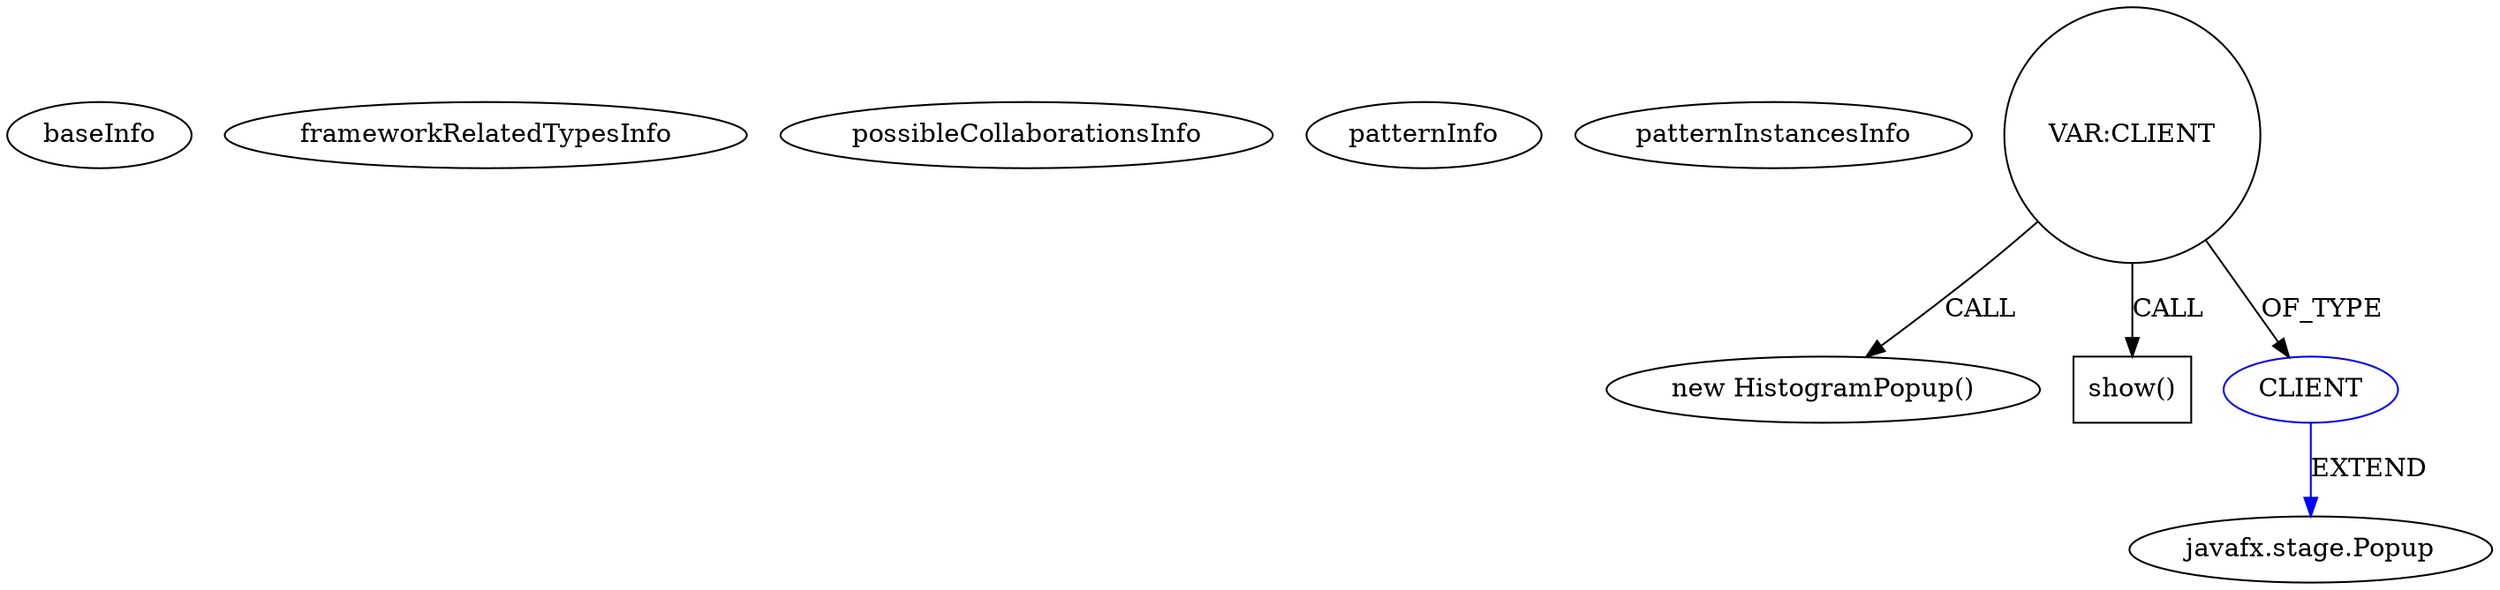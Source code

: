 digraph {
baseInfo[graphId=4525,category="pattern",isAnonymous=false,possibleRelation=false]
frameworkRelatedTypesInfo[]
possibleCollaborationsInfo[]
patternInfo[frequency=2.0,patternRootClient=null]
patternInstancesInfo[0="projects4PB-biomet~/projects4PB-biomet/biomet-master/src/biomet/panels/RootPanel.java~javafx.scene.control.MenuBar createMenuBar()~3953",1="projects4PB-biomet~/projects4PB-biomet/biomet-master/src/biomet/panels/RootPanel.java~RootPanel~3950"]
7[label="new HistogramPopup()",vertexType="CONSTRUCTOR_CALL",isFrameworkType=false]
8[label="VAR:CLIENT",vertexType="VARIABLE_EXPRESION",isFrameworkType=false,shape=circle]
12[label="show()",vertexType="INSIDE_CALL",isFrameworkType=false,shape=box]
9[label="CLIENT",vertexType="REFERENCE_CLIENT_CLASS_DECLARATION",isFrameworkType=false,color=blue]
10[label="javafx.stage.Popup",vertexType="FRAMEWORK_CLASS_TYPE",isFrameworkType=false]
9->10[label="EXTEND",color=blue]
8->9[label="OF_TYPE"]
8->7[label="CALL"]
8->12[label="CALL"]
}
